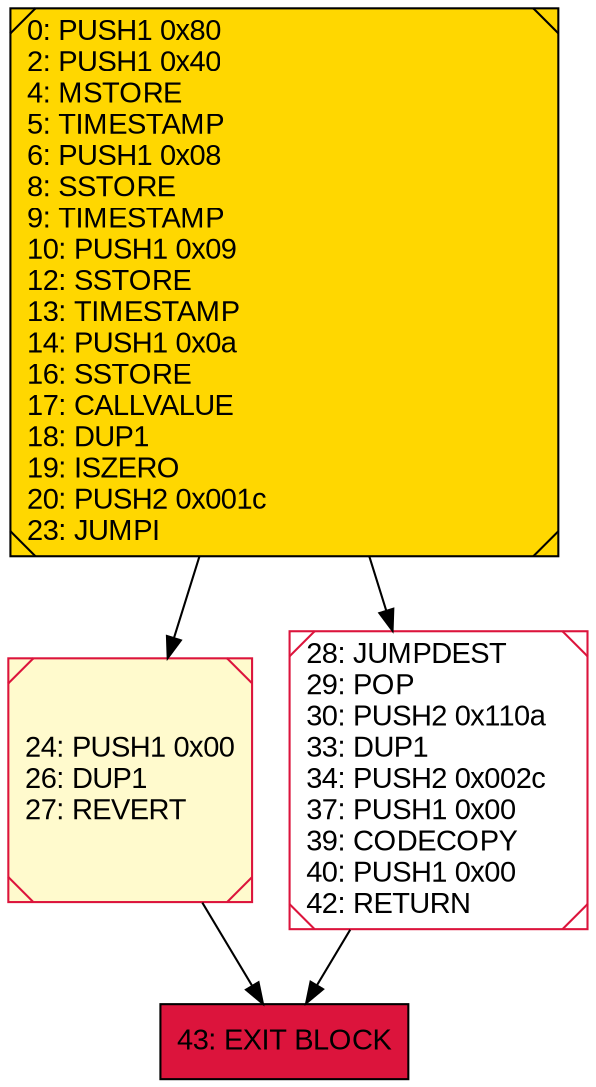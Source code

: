 digraph G {
bgcolor=transparent rankdir=UD;
node [shape=box style=filled color=black fillcolor=white fontname=arial fontcolor=black];
0 [label="0: PUSH1 0x80\l2: PUSH1 0x40\l4: MSTORE\l5: TIMESTAMP\l6: PUSH1 0x08\l8: SSTORE\l9: TIMESTAMP\l10: PUSH1 0x09\l12: SSTORE\l13: TIMESTAMP\l14: PUSH1 0x0a\l16: SSTORE\l17: CALLVALUE\l18: DUP1\l19: ISZERO\l20: PUSH2 0x001c\l23: JUMPI\l" fillcolor=lemonchiffon shape=Msquare fillcolor=gold ];
24 [label="24: PUSH1 0x00\l26: DUP1\l27: REVERT\l" fillcolor=lemonchiffon shape=Msquare color=crimson ];
28 [label="28: JUMPDEST\l29: POP\l30: PUSH2 0x110a\l33: DUP1\l34: PUSH2 0x002c\l37: PUSH1 0x00\l39: CODECOPY\l40: PUSH1 0x00\l42: RETURN\l" shape=Msquare color=crimson ];
43 [label="43: EXIT BLOCK\l" fillcolor=crimson ];
28 -> 43;
24 -> 43;
0 -> 24;
0 -> 28;
}
